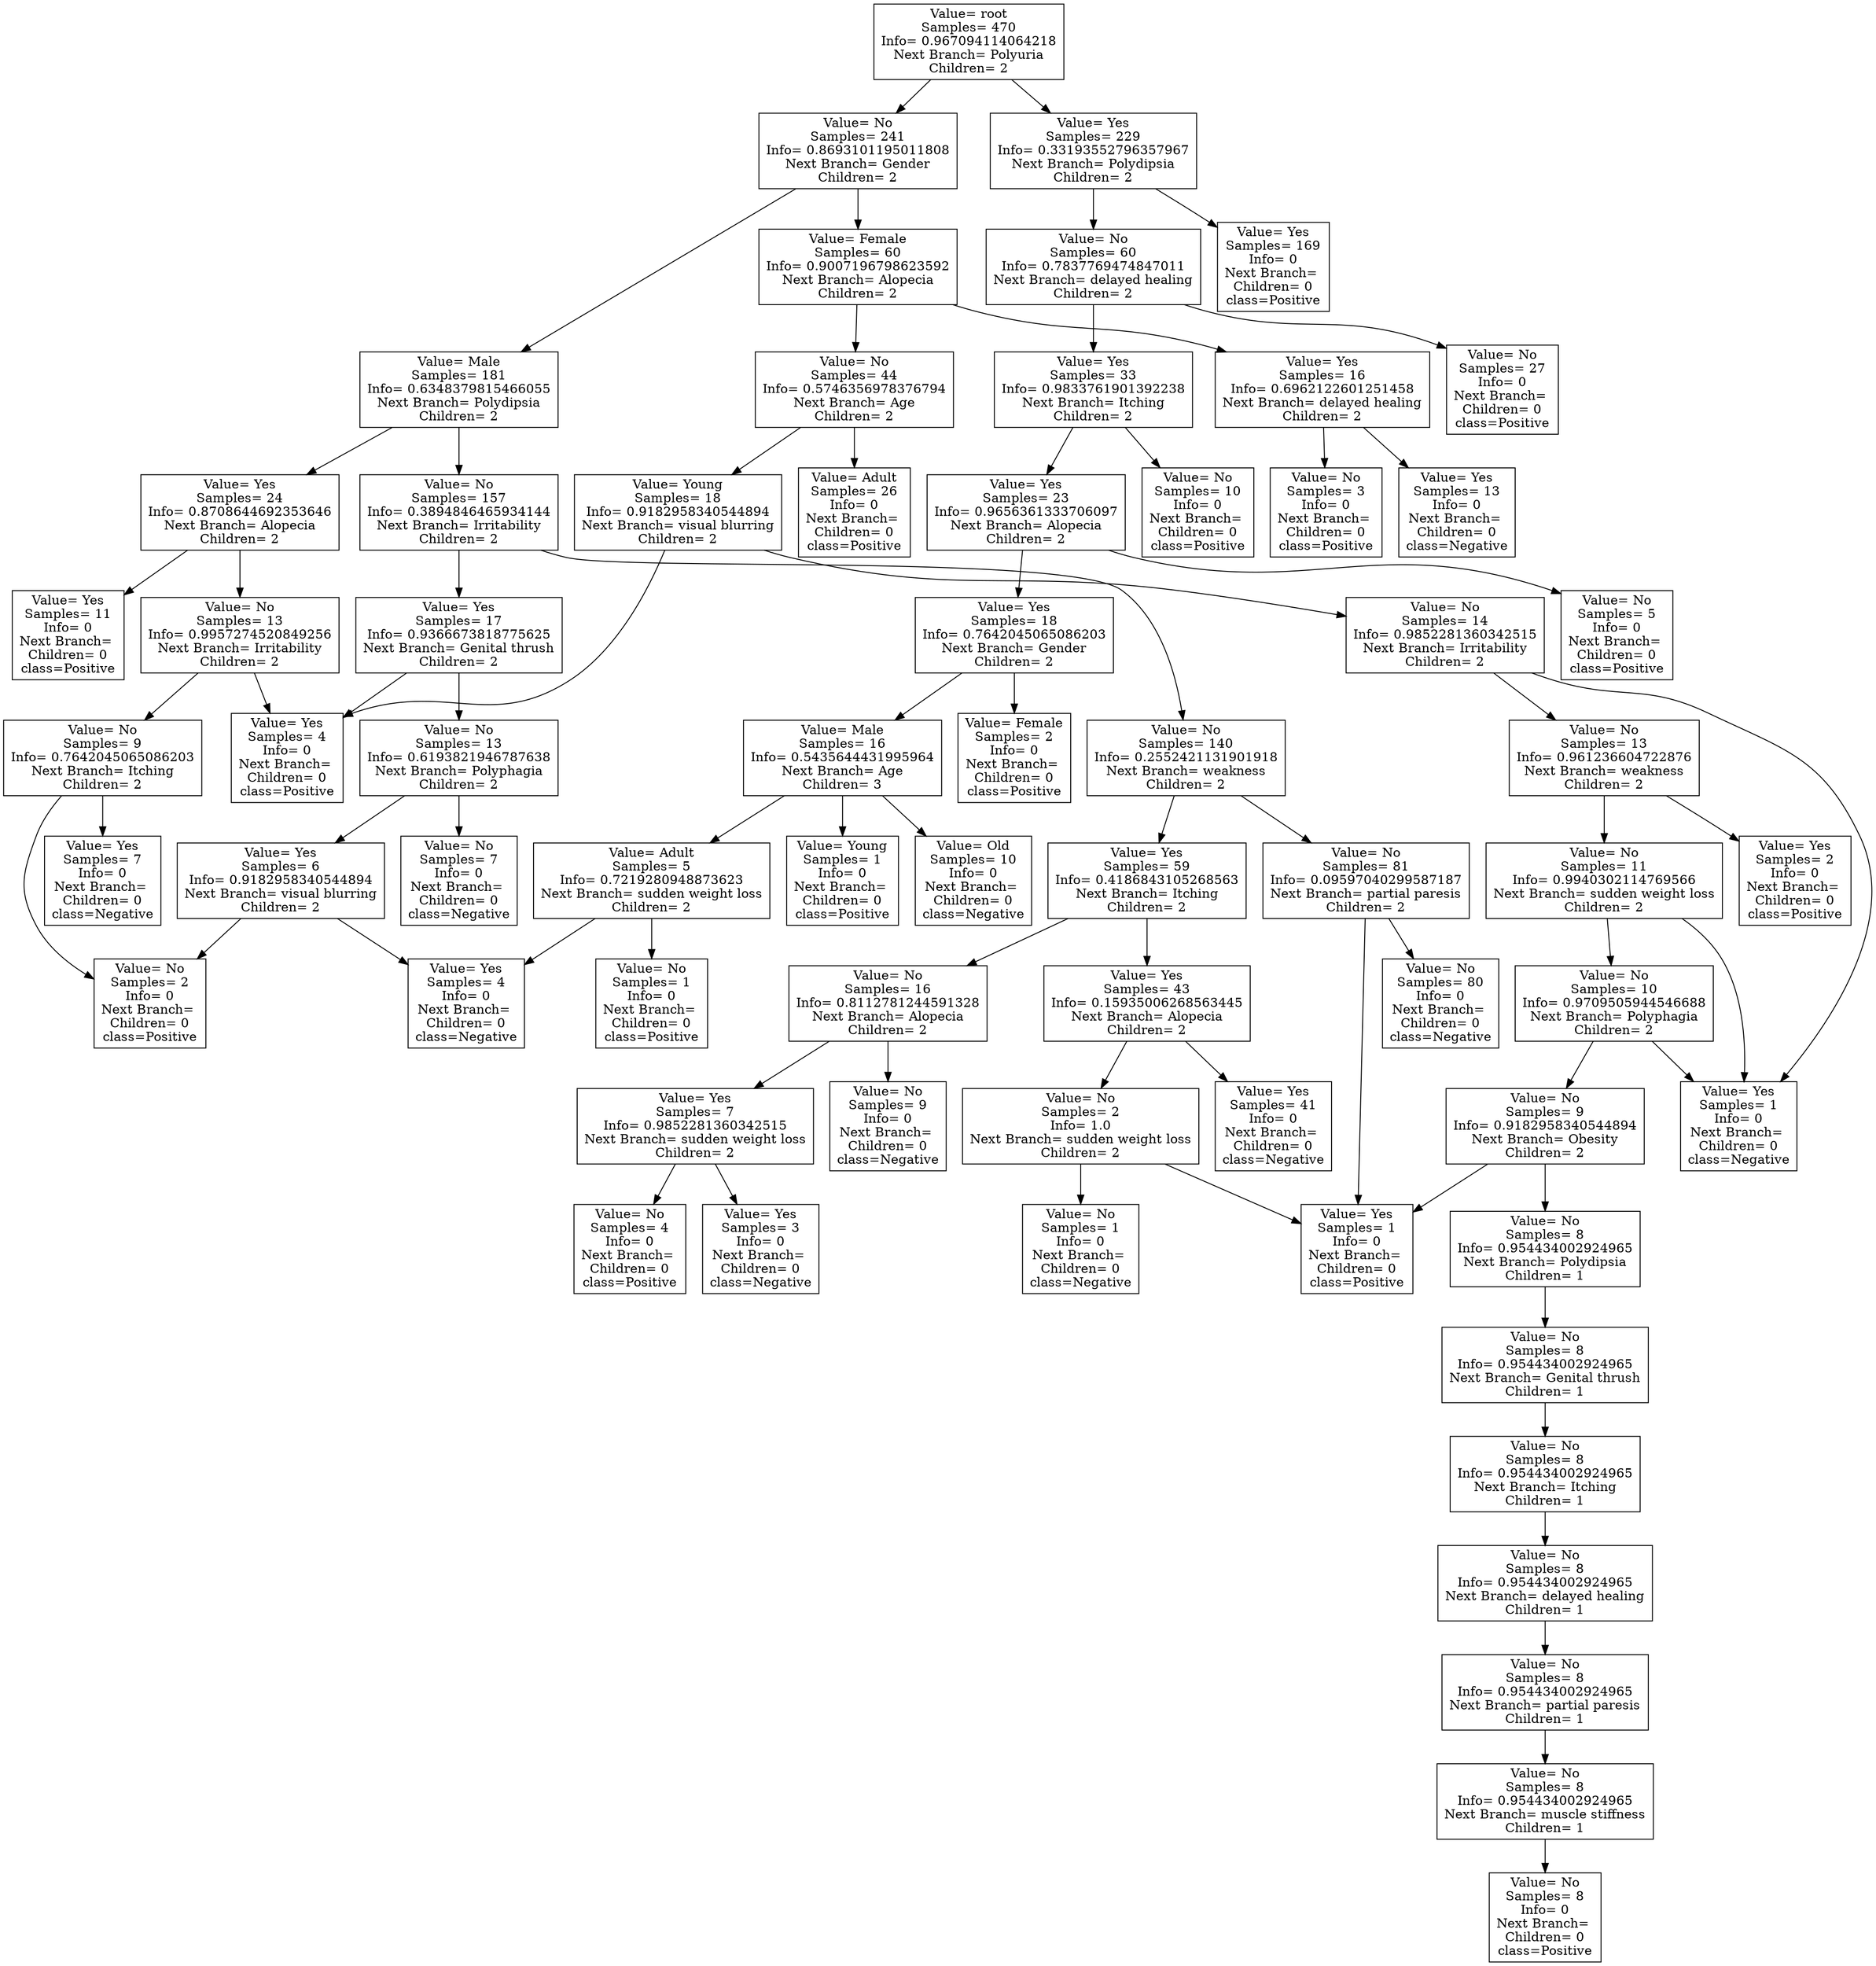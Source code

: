 digraph G {
	node [shape=record]
	"Value= root
Samples= 470
Info= 0.967094114064218
Next Branch= Polyuria
Children= 2
" -> "Value= No
Samples= 241
Info= 0.8693101195011808
Next Branch= Gender
Children= 2
"
	"Value= No
Samples= 241
Info= 0.8693101195011808
Next Branch= Gender
Children= 2
" -> "Value= Male
Samples= 181
Info= 0.6348379815466055
Next Branch= Polydipsia
Children= 2
"
	"Value= Male
Samples= 181
Info= 0.6348379815466055
Next Branch= Polydipsia
Children= 2
" -> "Value= Yes
Samples= 24
Info= 0.8708644692353646
Next Branch= Alopecia
Children= 2
"
	"Value= Yes
Samples= 24
Info= 0.8708644692353646
Next Branch= Alopecia
Children= 2
" -> "Value= Yes
Samples= 11
Info= 0
Next Branch= 
Children= 0
class=Positive"
	"Value= Yes
Samples= 24
Info= 0.8708644692353646
Next Branch= Alopecia
Children= 2
" -> "Value= No
Samples= 13
Info= 0.9957274520849256
Next Branch= Irritability
Children= 2
"
	"Value= No
Samples= 13
Info= 0.9957274520849256
Next Branch= Irritability
Children= 2
" -> "Value= Yes
Samples= 4
Info= 0
Next Branch= 
Children= 0
class=Positive"
	"Value= No
Samples= 13
Info= 0.9957274520849256
Next Branch= Irritability
Children= 2
" -> "Value= No
Samples= 9
Info= 0.7642045065086203
Next Branch= Itching
Children= 2
"
	"Value= No
Samples= 9
Info= 0.7642045065086203
Next Branch= Itching
Children= 2
" -> "Value= No
Samples= 2
Info= 0
Next Branch= 
Children= 0
class=Positive"
	"Value= No
Samples= 9
Info= 0.7642045065086203
Next Branch= Itching
Children= 2
" -> "Value= Yes
Samples= 7
Info= 0
Next Branch= 
Children= 0
class=Negative"
	"Value= Male
Samples= 181
Info= 0.6348379815466055
Next Branch= Polydipsia
Children= 2
" -> "Value= No
Samples= 157
Info= 0.3894846465934144
Next Branch= Irritability
Children= 2
"
	"Value= No
Samples= 157
Info= 0.3894846465934144
Next Branch= Irritability
Children= 2
" -> "Value= No
Samples= 140
Info= 0.2552421131901918
Next Branch= weakness
Children= 2
"
	"Value= No
Samples= 140
Info= 0.2552421131901918
Next Branch= weakness
Children= 2
" -> "Value= Yes
Samples= 59
Info= 0.4186843105268563
Next Branch= Itching
Children= 2
"
	"Value= Yes
Samples= 59
Info= 0.4186843105268563
Next Branch= Itching
Children= 2
" -> "Value= No
Samples= 16
Info= 0.8112781244591328
Next Branch= Alopecia
Children= 2
"
	"Value= No
Samples= 16
Info= 0.8112781244591328
Next Branch= Alopecia
Children= 2
" -> "Value= Yes
Samples= 7
Info= 0.9852281360342515
Next Branch= sudden weight loss
Children= 2
"
	"Value= Yes
Samples= 7
Info= 0.9852281360342515
Next Branch= sudden weight loss
Children= 2
" -> "Value= No
Samples= 4
Info= 0
Next Branch= 
Children= 0
class=Positive"
	"Value= Yes
Samples= 7
Info= 0.9852281360342515
Next Branch= sudden weight loss
Children= 2
" -> "Value= Yes
Samples= 3
Info= 0
Next Branch= 
Children= 0
class=Negative"
	"Value= No
Samples= 16
Info= 0.8112781244591328
Next Branch= Alopecia
Children= 2
" -> "Value= No
Samples= 9
Info= 0
Next Branch= 
Children= 0
class=Negative"
	"Value= Yes
Samples= 59
Info= 0.4186843105268563
Next Branch= Itching
Children= 2
" -> "Value= Yes
Samples= 43
Info= 0.15935006268563445
Next Branch= Alopecia
Children= 2
"
	"Value= Yes
Samples= 43
Info= 0.15935006268563445
Next Branch= Alopecia
Children= 2
" -> "Value= No
Samples= 2
Info= 1.0
Next Branch= sudden weight loss
Children= 2
"
	"Value= No
Samples= 2
Info= 1.0
Next Branch= sudden weight loss
Children= 2
" -> "Value= Yes
Samples= 1
Info= 0
Next Branch= 
Children= 0
class=Positive"
	"Value= No
Samples= 2
Info= 1.0
Next Branch= sudden weight loss
Children= 2
" -> "Value= No
Samples= 1
Info= 0
Next Branch= 
Children= 0
class=Negative"
	"Value= Yes
Samples= 43
Info= 0.15935006268563445
Next Branch= Alopecia
Children= 2
" -> "Value= Yes
Samples= 41
Info= 0
Next Branch= 
Children= 0
class=Negative"
	"Value= No
Samples= 140
Info= 0.2552421131901918
Next Branch= weakness
Children= 2
" -> "Value= No
Samples= 81
Info= 0.09597040299587187
Next Branch= partial paresis
Children= 2
"
	"Value= No
Samples= 81
Info= 0.09597040299587187
Next Branch= partial paresis
Children= 2
" -> "Value= Yes
Samples= 1
Info= 0
Next Branch= 
Children= 0
class=Positive"
	"Value= No
Samples= 81
Info= 0.09597040299587187
Next Branch= partial paresis
Children= 2
" -> "Value= No
Samples= 80
Info= 0
Next Branch= 
Children= 0
class=Negative"
	"Value= No
Samples= 157
Info= 0.3894846465934144
Next Branch= Irritability
Children= 2
" -> "Value= Yes
Samples= 17
Info= 0.9366673818775625
Next Branch= Genital thrush
Children= 2
"
	"Value= Yes
Samples= 17
Info= 0.9366673818775625
Next Branch= Genital thrush
Children= 2
" -> "Value= No
Samples= 13
Info= 0.6193821946787638
Next Branch= Polyphagia
Children= 2
"
	"Value= No
Samples= 13
Info= 0.6193821946787638
Next Branch= Polyphagia
Children= 2
" -> "Value= Yes
Samples= 6
Info= 0.9182958340544894
Next Branch= visual blurring
Children= 2
"
	"Value= Yes
Samples= 6
Info= 0.9182958340544894
Next Branch= visual blurring
Children= 2
" -> "Value= No
Samples= 2
Info= 0
Next Branch= 
Children= 0
class=Positive"
	"Value= Yes
Samples= 6
Info= 0.9182958340544894
Next Branch= visual blurring
Children= 2
" -> "Value= Yes
Samples= 4
Info= 0
Next Branch= 
Children= 0
class=Negative"
	"Value= No
Samples= 13
Info= 0.6193821946787638
Next Branch= Polyphagia
Children= 2
" -> "Value= No
Samples= 7
Info= 0
Next Branch= 
Children= 0
class=Negative"
	"Value= Yes
Samples= 17
Info= 0.9366673818775625
Next Branch= Genital thrush
Children= 2
" -> "Value= Yes
Samples= 4
Info= 0
Next Branch= 
Children= 0
class=Positive"
	"Value= No
Samples= 241
Info= 0.8693101195011808
Next Branch= Gender
Children= 2
" -> "Value= Female
Samples= 60
Info= 0.9007196798623592
Next Branch= Alopecia
Children= 2
"
	"Value= Female
Samples= 60
Info= 0.9007196798623592
Next Branch= Alopecia
Children= 2
" -> "Value= No
Samples= 44
Info= 0.5746356978376794
Next Branch= Age
Children= 2
"
	"Value= No
Samples= 44
Info= 0.5746356978376794
Next Branch= Age
Children= 2
" -> "Value= Adult
Samples= 26
Info= 0
Next Branch= 
Children= 0
class=Positive"
	"Value= No
Samples= 44
Info= 0.5746356978376794
Next Branch= Age
Children= 2
" -> "Value= Young
Samples= 18
Info= 0.9182958340544894
Next Branch= visual blurring
Children= 2
"
	"Value= Young
Samples= 18
Info= 0.9182958340544894
Next Branch= visual blurring
Children= 2
" -> "Value= No
Samples= 14
Info= 0.9852281360342515
Next Branch= Irritability
Children= 2
"
	"Value= No
Samples= 14
Info= 0.9852281360342515
Next Branch= Irritability
Children= 2
" -> "Value= No
Samples= 13
Info= 0.961236604722876
Next Branch= weakness
Children= 2
"
	"Value= No
Samples= 13
Info= 0.961236604722876
Next Branch= weakness
Children= 2
" -> "Value= No
Samples= 11
Info= 0.9940302114769566
Next Branch= sudden weight loss
Children= 2
"
	"Value= No
Samples= 11
Info= 0.9940302114769566
Next Branch= sudden weight loss
Children= 2
" -> "Value= No
Samples= 10
Info= 0.9709505944546688
Next Branch= Polyphagia
Children= 2
"
	"Value= No
Samples= 10
Info= 0.9709505944546688
Next Branch= Polyphagia
Children= 2
" -> "Value= No
Samples= 9
Info= 0.9182958340544894
Next Branch= Obesity
Children= 2
"
	"Value= No
Samples= 9
Info= 0.9182958340544894
Next Branch= Obesity
Children= 2
" -> "Value= Yes
Samples= 1
Info= 0
Next Branch= 
Children= 0
class=Positive"
	"Value= No
Samples= 9
Info= 0.9182958340544894
Next Branch= Obesity
Children= 2
" -> "Value= No
Samples= 8
Info= 0.954434002924965
Next Branch= Polydipsia
Children= 1
"
	"Value= No
Samples= 8
Info= 0.954434002924965
Next Branch= Polydipsia
Children= 1
" -> "Value= No
Samples= 8
Info= 0.954434002924965
Next Branch= Genital thrush
Children= 1
"
	"Value= No
Samples= 8
Info= 0.954434002924965
Next Branch= Genital thrush
Children= 1
" -> "Value= No
Samples= 8
Info= 0.954434002924965
Next Branch= Itching
Children= 1
"
	"Value= No
Samples= 8
Info= 0.954434002924965
Next Branch= Itching
Children= 1
" -> "Value= No
Samples= 8
Info= 0.954434002924965
Next Branch= delayed healing
Children= 1
"
	"Value= No
Samples= 8
Info= 0.954434002924965
Next Branch= delayed healing
Children= 1
" -> "Value= No
Samples= 8
Info= 0.954434002924965
Next Branch= partial paresis
Children= 1
"
	"Value= No
Samples= 8
Info= 0.954434002924965
Next Branch= partial paresis
Children= 1
" -> "Value= No
Samples= 8
Info= 0.954434002924965
Next Branch= muscle stiffness
Children= 1
"
	"Value= No
Samples= 8
Info= 0.954434002924965
Next Branch= muscle stiffness
Children= 1
" -> "Value= No
Samples= 8
Info= 0
Next Branch= 
Children= 0
class=Positive"
	"Value= No
Samples= 10
Info= 0.9709505944546688
Next Branch= Polyphagia
Children= 2
" -> "Value= Yes
Samples= 1
Info= 0
Next Branch= 
Children= 0
class=Negative"
	"Value= No
Samples= 11
Info= 0.9940302114769566
Next Branch= sudden weight loss
Children= 2
" -> "Value= Yes
Samples= 1
Info= 0
Next Branch= 
Children= 0
class=Negative"
	"Value= No
Samples= 13
Info= 0.961236604722876
Next Branch= weakness
Children= 2
" -> "Value= Yes
Samples= 2
Info= 0
Next Branch= 
Children= 0
class=Positive"
	"Value= No
Samples= 14
Info= 0.9852281360342515
Next Branch= Irritability
Children= 2
" -> "Value= Yes
Samples= 1
Info= 0
Next Branch= 
Children= 0
class=Negative"
	"Value= Young
Samples= 18
Info= 0.9182958340544894
Next Branch= visual blurring
Children= 2
" -> "Value= Yes
Samples= 4
Info= 0
Next Branch= 
Children= 0
class=Positive"
	"Value= Female
Samples= 60
Info= 0.9007196798623592
Next Branch= Alopecia
Children= 2
" -> "Value= Yes
Samples= 16
Info= 0.6962122601251458
Next Branch= delayed healing
Children= 2
"
	"Value= Yes
Samples= 16
Info= 0.6962122601251458
Next Branch= delayed healing
Children= 2
" -> "Value= No
Samples= 3
Info= 0
Next Branch= 
Children= 0
class=Positive"
	"Value= Yes
Samples= 16
Info= 0.6962122601251458
Next Branch= delayed healing
Children= 2
" -> "Value= Yes
Samples= 13
Info= 0
Next Branch= 
Children= 0
class=Negative"
	"Value= root
Samples= 470
Info= 0.967094114064218
Next Branch= Polyuria
Children= 2
" -> "Value= Yes
Samples= 229
Info= 0.33193552796357967
Next Branch= Polydipsia
Children= 2
"
	"Value= Yes
Samples= 229
Info= 0.33193552796357967
Next Branch= Polydipsia
Children= 2
" -> "Value= No
Samples= 60
Info= 0.7837769474847011
Next Branch= delayed healing
Children= 2
"
	"Value= No
Samples= 60
Info= 0.7837769474847011
Next Branch= delayed healing
Children= 2
" -> "Value= Yes
Samples= 33
Info= 0.9833761901392238
Next Branch= Itching
Children= 2
"
	"Value= Yes
Samples= 33
Info= 0.9833761901392238
Next Branch= Itching
Children= 2
" -> "Value= Yes
Samples= 23
Info= 0.9656361333706097
Next Branch= Alopecia
Children= 2
"
	"Value= Yes
Samples= 23
Info= 0.9656361333706097
Next Branch= Alopecia
Children= 2
" -> "Value= Yes
Samples= 18
Info= 0.7642045065086203
Next Branch= Gender
Children= 2
"
	"Value= Yes
Samples= 18
Info= 0.7642045065086203
Next Branch= Gender
Children= 2
" -> "Value= Male
Samples= 16
Info= 0.5435644431995964
Next Branch= Age
Children= 3
"
	"Value= Male
Samples= 16
Info= 0.5435644431995964
Next Branch= Age
Children= 3
" -> "Value= Adult
Samples= 5
Info= 0.7219280948873623
Next Branch= sudden weight loss
Children= 2
"
	"Value= Adult
Samples= 5
Info= 0.7219280948873623
Next Branch= sudden weight loss
Children= 2
" -> "Value= No
Samples= 1
Info= 0
Next Branch= 
Children= 0
class=Positive"
	"Value= Adult
Samples= 5
Info= 0.7219280948873623
Next Branch= sudden weight loss
Children= 2
" -> "Value= Yes
Samples= 4
Info= 0
Next Branch= 
Children= 0
class=Negative"
	"Value= Male
Samples= 16
Info= 0.5435644431995964
Next Branch= Age
Children= 3
" -> "Value= Young
Samples= 1
Info= 0
Next Branch= 
Children= 0
class=Positive"
	"Value= Male
Samples= 16
Info= 0.5435644431995964
Next Branch= Age
Children= 3
" -> "Value= Old
Samples= 10
Info= 0
Next Branch= 
Children= 0
class=Negative"
	"Value= Yes
Samples= 18
Info= 0.7642045065086203
Next Branch= Gender
Children= 2
" -> "Value= Female
Samples= 2
Info= 0
Next Branch= 
Children= 0
class=Positive"
	"Value= Yes
Samples= 23
Info= 0.9656361333706097
Next Branch= Alopecia
Children= 2
" -> "Value= No
Samples= 5
Info= 0
Next Branch= 
Children= 0
class=Positive"
	"Value= Yes
Samples= 33
Info= 0.9833761901392238
Next Branch= Itching
Children= 2
" -> "Value= No
Samples= 10
Info= 0
Next Branch= 
Children= 0
class=Positive"
	"Value= No
Samples= 60
Info= 0.7837769474847011
Next Branch= delayed healing
Children= 2
" -> "Value= No
Samples= 27
Info= 0
Next Branch= 
Children= 0
class=Positive"
	"Value= Yes
Samples= 229
Info= 0.33193552796357967
Next Branch= Polydipsia
Children= 2
" -> "Value= Yes
Samples= 169
Info= 0
Next Branch= 
Children= 0
class=Positive"
}
